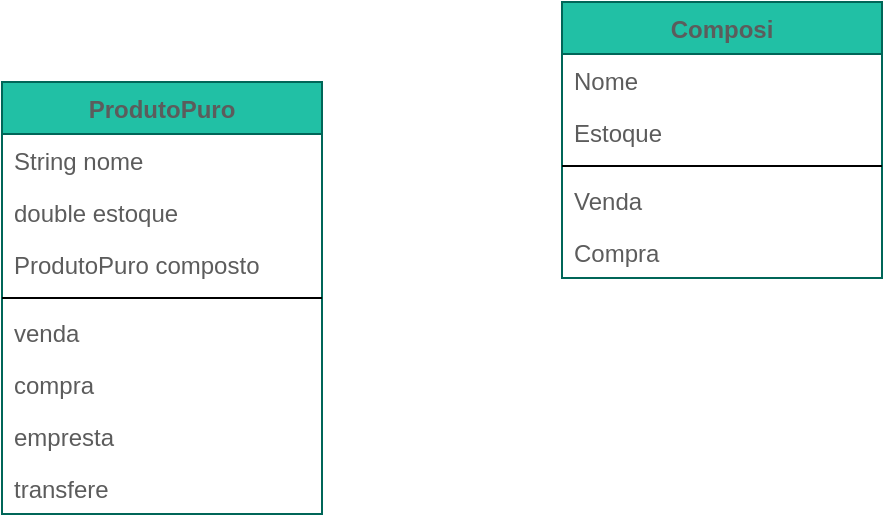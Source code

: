 <mxfile version="18.2.0" type="github"><diagram id="VUZl1wtnszs6AYBmvt_c" name="Page-1"><mxGraphModel dx="810" dy="680" grid="1" gridSize="10" guides="1" tooltips="1" connect="1" arrows="1" fold="1" page="1" pageScale="1" pageWidth="850" pageHeight="1100" math="0" shadow="0"><root><mxCell id="0"/><mxCell id="1" parent="0"/><mxCell id="taDhTF5vAFijLVvRj-SZ-22" value="ProdutoPuro" style="swimlane;fontStyle=1;align=center;verticalAlign=top;childLayout=stackLayout;horizontal=1;startSize=26;horizontalStack=0;resizeParent=1;resizeParentMax=0;resizeLast=0;collapsible=1;marginBottom=0;rounded=0;sketch=0;fontColor=#5C5C5C;strokeColor=#006658;fillColor=#21C0A5;" vertex="1" parent="1"><mxGeometry x="110" y="100" width="160" height="216" as="geometry"/></mxCell><mxCell id="taDhTF5vAFijLVvRj-SZ-23" value="String nome" style="text;strokeColor=none;fillColor=none;align=left;verticalAlign=top;spacingLeft=4;spacingRight=4;overflow=hidden;rotatable=0;points=[[0,0.5],[1,0.5]];portConstraint=eastwest;rounded=0;sketch=0;fontColor=#5C5C5C;" vertex="1" parent="taDhTF5vAFijLVvRj-SZ-22"><mxGeometry y="26" width="160" height="26" as="geometry"/></mxCell><mxCell id="taDhTF5vAFijLVvRj-SZ-27" value="double estoque" style="text;strokeColor=none;fillColor=none;align=left;verticalAlign=top;spacingLeft=4;spacingRight=4;overflow=hidden;rotatable=0;points=[[0,0.5],[1,0.5]];portConstraint=eastwest;rounded=0;sketch=0;fontColor=#5C5C5C;" vertex="1" parent="taDhTF5vAFijLVvRj-SZ-22"><mxGeometry y="52" width="160" height="26" as="geometry"/></mxCell><mxCell id="taDhTF5vAFijLVvRj-SZ-60" value="ProdutoPuro composto" style="text;strokeColor=none;fillColor=none;align=left;verticalAlign=top;spacingLeft=4;spacingRight=4;overflow=hidden;rotatable=0;points=[[0,0.5],[1,0.5]];portConstraint=eastwest;rounded=0;sketch=0;fontColor=#5C5C5C;" vertex="1" parent="taDhTF5vAFijLVvRj-SZ-22"><mxGeometry y="78" width="160" height="26" as="geometry"/></mxCell><mxCell id="taDhTF5vAFijLVvRj-SZ-24" value="" style="line;strokeWidth=1;fillColor=none;align=left;verticalAlign=middle;spacingTop=-1;spacingLeft=3;spacingRight=3;rotatable=0;labelPosition=right;points=[];portConstraint=eastwest;rounded=0;sketch=0;fontColor=#5C5C5C;" vertex="1" parent="taDhTF5vAFijLVvRj-SZ-22"><mxGeometry y="104" width="160" height="8" as="geometry"/></mxCell><mxCell id="taDhTF5vAFijLVvRj-SZ-25" value="venda" style="text;strokeColor=none;fillColor=none;align=left;verticalAlign=top;spacingLeft=4;spacingRight=4;overflow=hidden;rotatable=0;points=[[0,0.5],[1,0.5]];portConstraint=eastwest;rounded=0;sketch=0;fontColor=#5C5C5C;" vertex="1" parent="taDhTF5vAFijLVvRj-SZ-22"><mxGeometry y="112" width="160" height="26" as="geometry"/></mxCell><mxCell id="taDhTF5vAFijLVvRj-SZ-56" value="compra" style="text;strokeColor=none;fillColor=none;align=left;verticalAlign=top;spacingLeft=4;spacingRight=4;overflow=hidden;rotatable=0;points=[[0,0.5],[1,0.5]];portConstraint=eastwest;rounded=0;sketch=0;fontColor=#5C5C5C;" vertex="1" parent="taDhTF5vAFijLVvRj-SZ-22"><mxGeometry y="138" width="160" height="26" as="geometry"/></mxCell><mxCell id="taDhTF5vAFijLVvRj-SZ-57" value="empresta" style="text;strokeColor=none;fillColor=none;align=left;verticalAlign=top;spacingLeft=4;spacingRight=4;overflow=hidden;rotatable=0;points=[[0,0.5],[1,0.5]];portConstraint=eastwest;rounded=0;sketch=0;fontColor=#5C5C5C;" vertex="1" parent="taDhTF5vAFijLVvRj-SZ-22"><mxGeometry y="164" width="160" height="26" as="geometry"/></mxCell><mxCell id="taDhTF5vAFijLVvRj-SZ-59" value="transfere" style="text;strokeColor=none;fillColor=none;align=left;verticalAlign=top;spacingLeft=4;spacingRight=4;overflow=hidden;rotatable=0;points=[[0,0.5],[1,0.5]];portConstraint=eastwest;rounded=0;sketch=0;fontColor=#5C5C5C;" vertex="1" parent="taDhTF5vAFijLVvRj-SZ-22"><mxGeometry y="190" width="160" height="26" as="geometry"/></mxCell><mxCell id="taDhTF5vAFijLVvRj-SZ-49" value="Composi" style="swimlane;fontStyle=1;align=center;verticalAlign=top;childLayout=stackLayout;horizontal=1;startSize=26;horizontalStack=0;resizeParent=1;resizeParentMax=0;resizeLast=0;collapsible=1;marginBottom=0;rounded=0;sketch=0;fontColor=#5C5C5C;strokeColor=#006658;fillColor=#21C0A5;" vertex="1" parent="1"><mxGeometry x="390" y="60" width="160" height="138" as="geometry"/></mxCell><mxCell id="taDhTF5vAFijLVvRj-SZ-50" value="Nome" style="text;strokeColor=none;fillColor=none;align=left;verticalAlign=top;spacingLeft=4;spacingRight=4;overflow=hidden;rotatable=0;points=[[0,0.5],[1,0.5]];portConstraint=eastwest;rounded=0;sketch=0;fontColor=#5C5C5C;" vertex="1" parent="taDhTF5vAFijLVvRj-SZ-49"><mxGeometry y="26" width="160" height="26" as="geometry"/></mxCell><mxCell id="taDhTF5vAFijLVvRj-SZ-51" value="Estoque" style="text;strokeColor=none;fillColor=none;align=left;verticalAlign=top;spacingLeft=4;spacingRight=4;overflow=hidden;rotatable=0;points=[[0,0.5],[1,0.5]];portConstraint=eastwest;rounded=0;sketch=0;fontColor=#5C5C5C;" vertex="1" parent="taDhTF5vAFijLVvRj-SZ-49"><mxGeometry y="52" width="160" height="26" as="geometry"/></mxCell><mxCell id="taDhTF5vAFijLVvRj-SZ-52" value="" style="line;strokeWidth=1;fillColor=none;align=left;verticalAlign=middle;spacingTop=-1;spacingLeft=3;spacingRight=3;rotatable=0;labelPosition=right;points=[];portConstraint=eastwest;rounded=0;sketch=0;fontColor=#5C5C5C;" vertex="1" parent="taDhTF5vAFijLVvRj-SZ-49"><mxGeometry y="78" width="160" height="8" as="geometry"/></mxCell><mxCell id="taDhTF5vAFijLVvRj-SZ-53" value="Venda" style="text;strokeColor=none;fillColor=none;align=left;verticalAlign=top;spacingLeft=4;spacingRight=4;overflow=hidden;rotatable=0;points=[[0,0.5],[1,0.5]];portConstraint=eastwest;rounded=0;sketch=0;fontColor=#5C5C5C;" vertex="1" parent="taDhTF5vAFijLVvRj-SZ-49"><mxGeometry y="86" width="160" height="26" as="geometry"/></mxCell><mxCell id="taDhTF5vAFijLVvRj-SZ-54" value="Compra" style="text;strokeColor=none;fillColor=none;align=left;verticalAlign=top;spacingLeft=4;spacingRight=4;overflow=hidden;rotatable=0;points=[[0,0.5],[1,0.5]];portConstraint=eastwest;rounded=0;sketch=0;fontColor=#5C5C5C;" vertex="1" parent="taDhTF5vAFijLVvRj-SZ-49"><mxGeometry y="112" width="160" height="26" as="geometry"/></mxCell></root></mxGraphModel></diagram></mxfile>